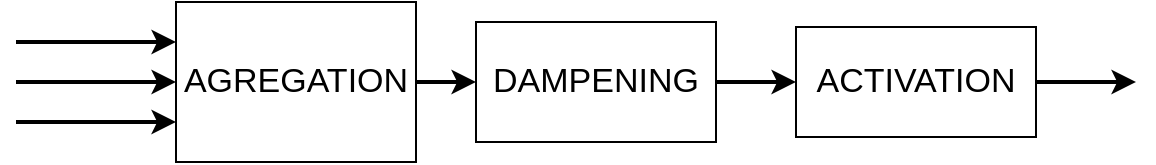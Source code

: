 <mxfile version="13.9.8" type="device"><diagram id="BVoS8lQLI2UUPBjfgqUz" name="Page-1"><mxGraphModel dx="1418" dy="835" grid="1" gridSize="10" guides="1" tooltips="1" connect="1" arrows="1" fold="1" page="1" pageScale="1" pageWidth="827" pageHeight="1169" math="0" shadow="0"><root><mxCell id="0"/><mxCell id="1" parent="0"/><mxCell id="igkN57BCbTZOpnXta0xB-1" value="&lt;font style=&quot;font-size: 17px&quot;&gt;AGREGATION&lt;/font&gt;" style="rounded=0;whiteSpace=wrap;html=1;" parent="1" vertex="1"><mxGeometry x="120" y="40" width="120" height="80" as="geometry"/></mxCell><mxCell id="igkN57BCbTZOpnXta0xB-6" value="&lt;font style=&quot;font-size: 17px&quot;&gt;DAMPENING&lt;/font&gt;" style="rounded=0;whiteSpace=wrap;html=1;" parent="1" vertex="1"><mxGeometry x="270" y="50" width="120" height="60" as="geometry"/></mxCell><mxCell id="igkN57BCbTZOpnXta0xB-7" value="" style="endArrow=classic;html=1;exitX=1;exitY=0.5;exitDx=0;exitDy=0;entryX=0;entryY=0.5;entryDx=0;entryDy=0;strokeWidth=2;" parent="1" source="igkN57BCbTZOpnXta0xB-1" target="igkN57BCbTZOpnXta0xB-6" edge="1"><mxGeometry width="50" height="50" relative="1" as="geometry"><mxPoint x="270" y="170" as="sourcePoint"/><mxPoint x="320" y="120" as="targetPoint"/></mxGeometry></mxCell><mxCell id="igkN57BCbTZOpnXta0xB-8" value="&lt;font style=&quot;font-size: 17px&quot;&gt;ACTIVATION&lt;/font&gt;" style="rounded=0;whiteSpace=wrap;html=1;" parent="1" vertex="1"><mxGeometry x="430" y="52.5" width="120" height="55" as="geometry"/></mxCell><mxCell id="igkN57BCbTZOpnXta0xB-9" value="" style="endArrow=classic;html=1;strokeWidth=2;exitX=1;exitY=0.5;exitDx=0;exitDy=0;entryX=0;entryY=0.5;entryDx=0;entryDy=0;" parent="1" source="igkN57BCbTZOpnXta0xB-6" target="igkN57BCbTZOpnXta0xB-8" edge="1"><mxGeometry width="50" height="50" relative="1" as="geometry"><mxPoint x="390" y="190" as="sourcePoint"/><mxPoint x="440" y="140" as="targetPoint"/></mxGeometry></mxCell><mxCell id="igkN57BCbTZOpnXta0xB-10" value="" style="endArrow=classic;html=1;strokeWidth=2;entryX=0;entryY=0.25;entryDx=0;entryDy=0;" parent="1" target="igkN57BCbTZOpnXta0xB-1" edge="1"><mxGeometry width="50" height="50" relative="1" as="geometry"><mxPoint x="40" y="60" as="sourcePoint"/><mxPoint x="70" y="40" as="targetPoint"/></mxGeometry></mxCell><mxCell id="igkN57BCbTZOpnXta0xB-11" value="" style="endArrow=classic;html=1;strokeWidth=2;entryX=0;entryY=0.5;entryDx=0;entryDy=0;" parent="1" target="igkN57BCbTZOpnXta0xB-1" edge="1"><mxGeometry width="50" height="50" relative="1" as="geometry"><mxPoint x="40" y="80" as="sourcePoint"/><mxPoint x="90" y="70" as="targetPoint"/></mxGeometry></mxCell><mxCell id="igkN57BCbTZOpnXta0xB-12" value="" style="endArrow=classic;html=1;strokeWidth=2;entryX=0;entryY=0.75;entryDx=0;entryDy=0;" parent="1" target="igkN57BCbTZOpnXta0xB-1" edge="1"><mxGeometry width="50" height="50" relative="1" as="geometry"><mxPoint x="40" y="100" as="sourcePoint"/><mxPoint x="100" y="100" as="targetPoint"/></mxGeometry></mxCell><mxCell id="igkN57BCbTZOpnXta0xB-13" value="" style="endArrow=classic;html=1;strokeWidth=2;exitX=1;exitY=0.5;exitDx=0;exitDy=0;" parent="1" source="igkN57BCbTZOpnXta0xB-8" edge="1"><mxGeometry width="50" height="50" relative="1" as="geometry"><mxPoint x="530" y="110" as="sourcePoint"/><mxPoint x="600" y="80" as="targetPoint"/></mxGeometry></mxCell></root></mxGraphModel></diagram></mxfile>